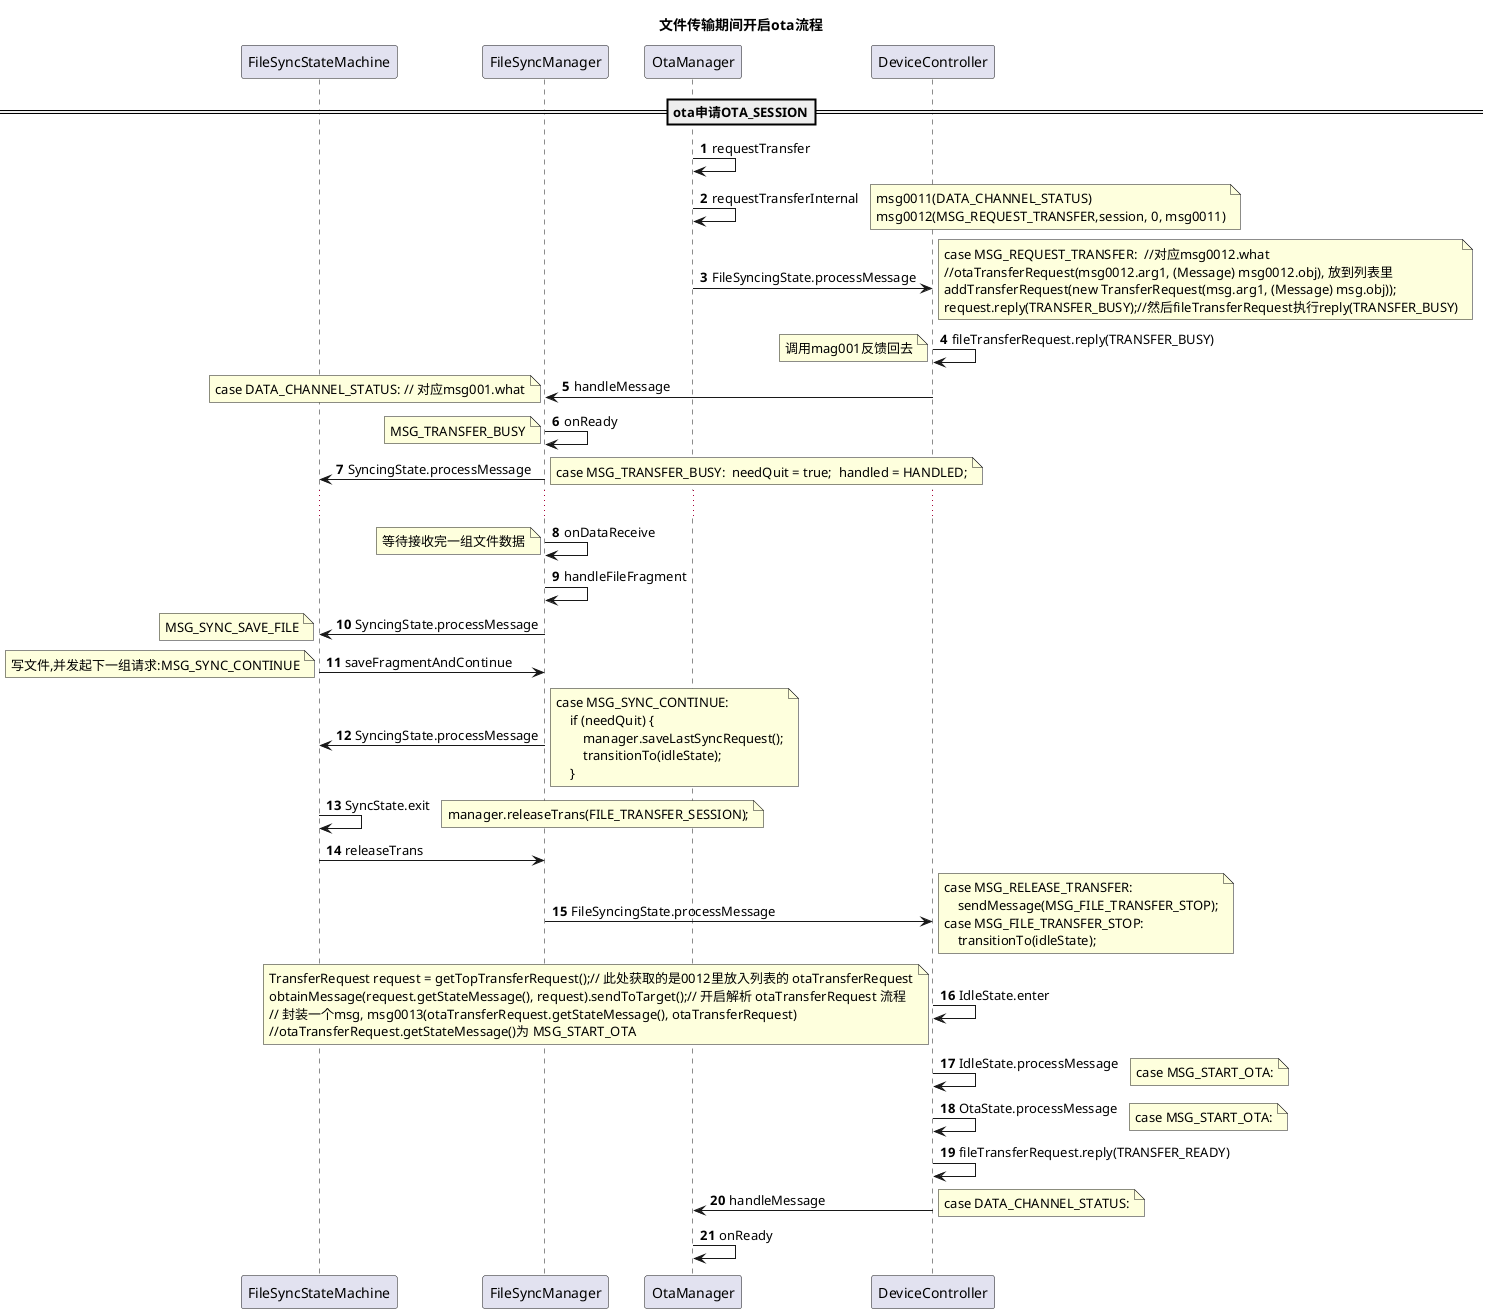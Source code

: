 @startuml
'https://plantuml.com/sequence-diagram

title:文件传输期间开启ota流程

participant FileSyncStateMachine
participant FileSyncManager
participant OtaManager
participant DeviceController

autonumber

== ota申请OTA_SESSION==

OtaManager->OtaManager:requestTransfer
OtaManager -> OtaManager: requestTransferInternal
note right
msg0011(DATA_CHANNEL_STATUS)
msg0012(MSG_REQUEST_TRANSFER,session, 0, msg0011)
end note

OtaManager -> DeviceController: FileSyncingState.processMessage
note right
case MSG_REQUEST_TRANSFER:  //对应msg0012.what
//otaTransferRequest(msg0012.arg1, (Message) msg0012.obj), 放到列表里
addTransferRequest(new TransferRequest(msg.arg1, (Message) msg.obj));
request.reply(TRANSFER_BUSY);//然后fileTransferRequest执行reply(TRANSFER_BUSY)
end note
DeviceController -> DeviceController: fileTransferRequest.reply(TRANSFER_BUSY)
note left: 调用mag001反馈回去
DeviceController->FileSyncManager: handleMessage
note left: case DATA_CHANNEL_STATUS: // 对应msg001.what
FileSyncManager->FileSyncManager: onReady
note left: MSG_TRANSFER_BUSY
FileSyncManager->FileSyncStateMachine:SyncingState.processMessage
note right: case MSG_TRANSFER_BUSY:  needQuit = true;  handled = HANDLED;
...

FileSyncManager->FileSyncManager:onDataReceive
note left: 等待接收完一组文件数据
FileSyncManager->FileSyncManager:handleFileFragment
FileSyncManager->FileSyncStateMachine:SyncingState.processMessage
note left: MSG_SYNC_SAVE_FILE
FileSyncStateMachine->FileSyncManager:saveFragmentAndContinue
note left:写文件,并发起下一组请求:MSG_SYNC_CONTINUE
FileSyncManager->FileSyncStateMachine:SyncingState.processMessage
note right
case MSG_SYNC_CONTINUE:
    if (needQuit) {
        manager.saveLastSyncRequest();
        transitionTo(idleState);
    }
end note
FileSyncStateMachine->FileSyncStateMachine:SyncState.exit
note right: manager.releaseTrans(FILE_TRANSFER_SESSION);
FileSyncStateMachine->FileSyncManager:releaseTrans
FileSyncManager->DeviceController:FileSyncingState.processMessage
note right
case MSG_RELEASE_TRANSFER:
    sendMessage(MSG_FILE_TRANSFER_STOP);
case MSG_FILE_TRANSFER_STOP:
    transitionTo(idleState);
end note
DeviceController->DeviceController:IdleState.enter
note left
TransferRequest request = getTopTransferRequest();// 此处获取的是0012里放入列表的 otaTransferRequest
obtainMessage(request.getStateMessage(), request).sendToTarget();// 开启解析 otaTransferRequest 流程
// 封装一个msg, msg0013(otaTransferRequest.getStateMessage(), otaTransferRequest)
//otaTransferRequest.getStateMessage()为 MSG_START_OTA
end note
DeviceController->DeviceController:IdleState.processMessage
note right: case MSG_START_OTA:
DeviceController->DeviceController:OtaState.processMessage
note right: case MSG_START_OTA:
DeviceController -> DeviceController: fileTransferRequest.reply(TRANSFER_READY)
DeviceController->OtaManager:handleMessage
note right: case DATA_CHANNEL_STATUS:
OtaManager->OtaManager:onReady

@enduml